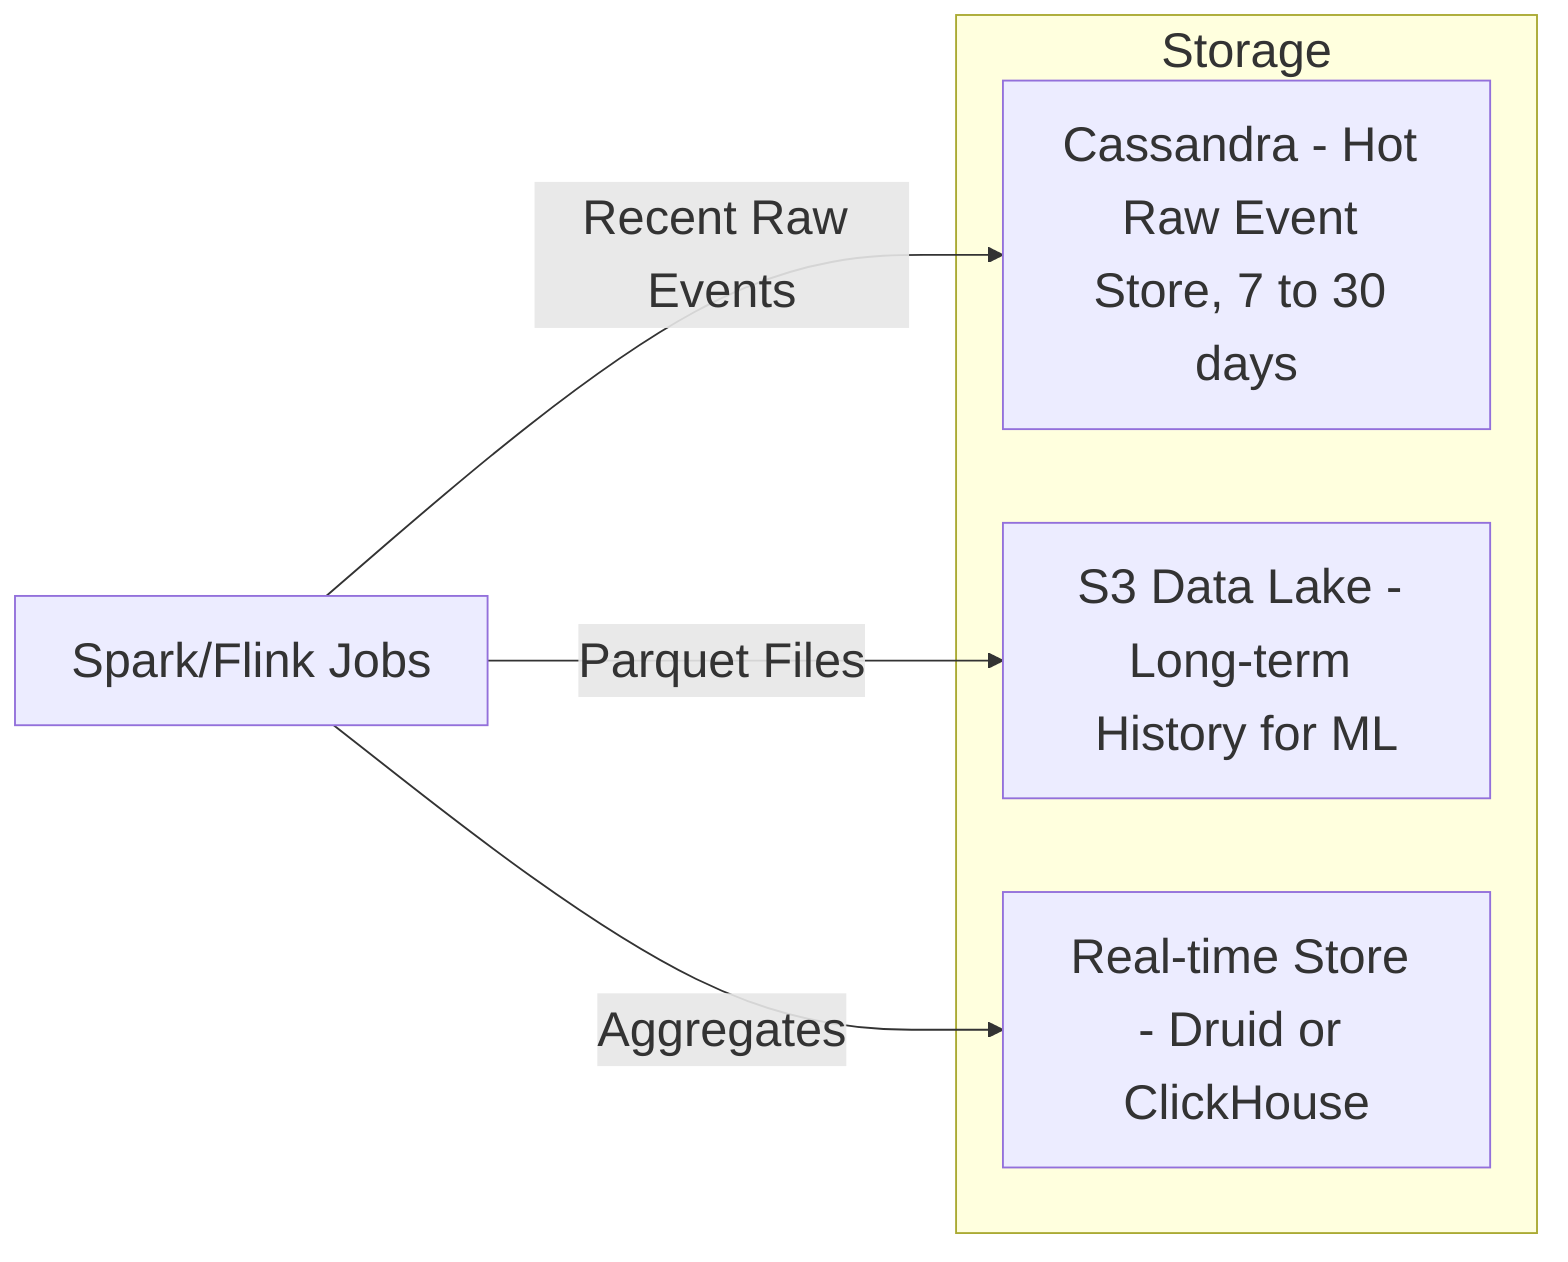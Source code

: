 %%{init: { 'theme': 'default', 'themeVariables': {
    'fontSize': '26px',
    'nodeSpacing': 140,
    'rankSpacing': 160
}}}%%

flowchart LR
    subgraph Storage
        CASS[Cassandra - Hot Raw Event Store, 7 to 30 days]
        S3[S3 Data Lake - Long-term History for ML]
        RT[Real-time Store - Druid or ClickHouse]
    end

    SP[Spark/Flink Jobs] -->|Aggregates| RT
    SP -->|Recent Raw Events| CASS
    SP -->|Parquet Files| S3
